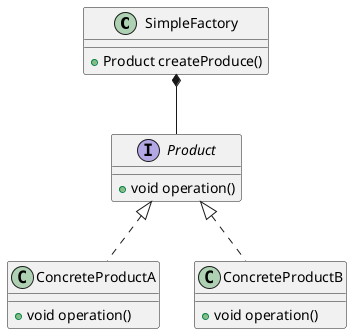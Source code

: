@startuml

SimpleFactory *-- Product

interface Product {
  +void operation()
}

class ConcreteProductA implements Product {
  +void operation()
}

class ConcreteProductB implements Product {
  +void operation()
}

class SimpleFactory {
  +Product createProduce()
}

@enduml